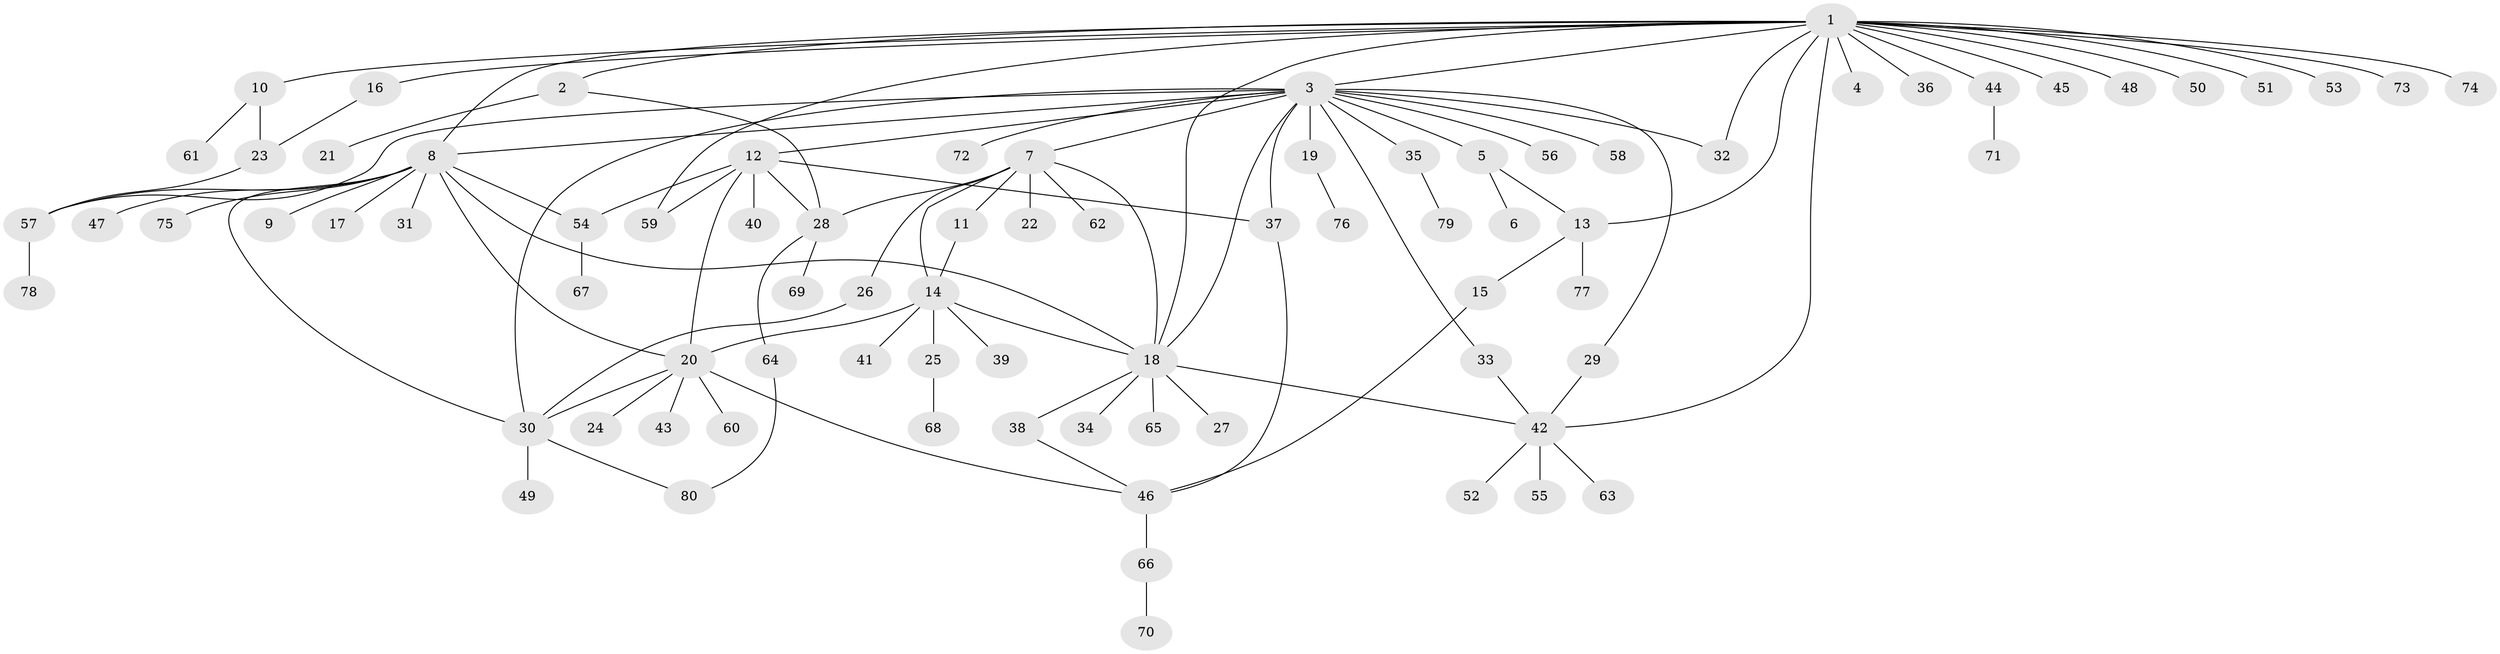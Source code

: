 // Generated by graph-tools (version 1.1) at 2025/35/03/09/25 02:35:50]
// undirected, 80 vertices, 107 edges
graph export_dot {
graph [start="1"]
  node [color=gray90,style=filled];
  1;
  2;
  3;
  4;
  5;
  6;
  7;
  8;
  9;
  10;
  11;
  12;
  13;
  14;
  15;
  16;
  17;
  18;
  19;
  20;
  21;
  22;
  23;
  24;
  25;
  26;
  27;
  28;
  29;
  30;
  31;
  32;
  33;
  34;
  35;
  36;
  37;
  38;
  39;
  40;
  41;
  42;
  43;
  44;
  45;
  46;
  47;
  48;
  49;
  50;
  51;
  52;
  53;
  54;
  55;
  56;
  57;
  58;
  59;
  60;
  61;
  62;
  63;
  64;
  65;
  66;
  67;
  68;
  69;
  70;
  71;
  72;
  73;
  74;
  75;
  76;
  77;
  78;
  79;
  80;
  1 -- 2;
  1 -- 3;
  1 -- 4;
  1 -- 8;
  1 -- 10;
  1 -- 13;
  1 -- 16;
  1 -- 18;
  1 -- 32;
  1 -- 36;
  1 -- 42;
  1 -- 44;
  1 -- 45;
  1 -- 48;
  1 -- 50;
  1 -- 51;
  1 -- 53;
  1 -- 59;
  1 -- 73;
  1 -- 74;
  2 -- 21;
  2 -- 28;
  3 -- 5;
  3 -- 7;
  3 -- 8;
  3 -- 12;
  3 -- 18;
  3 -- 19;
  3 -- 29;
  3 -- 30;
  3 -- 32;
  3 -- 33;
  3 -- 35;
  3 -- 37;
  3 -- 56;
  3 -- 57;
  3 -- 58;
  3 -- 72;
  5 -- 6;
  5 -- 13;
  7 -- 11;
  7 -- 14;
  7 -- 18;
  7 -- 22;
  7 -- 26;
  7 -- 28;
  7 -- 62;
  8 -- 9;
  8 -- 17;
  8 -- 18;
  8 -- 20;
  8 -- 30;
  8 -- 31;
  8 -- 47;
  8 -- 54;
  8 -- 57;
  8 -- 75;
  10 -- 23;
  10 -- 61;
  11 -- 14;
  12 -- 20;
  12 -- 28;
  12 -- 37;
  12 -- 40;
  12 -- 54;
  12 -- 59;
  13 -- 15;
  13 -- 77;
  14 -- 18;
  14 -- 20;
  14 -- 25;
  14 -- 39;
  14 -- 41;
  15 -- 46;
  16 -- 23;
  18 -- 27;
  18 -- 34;
  18 -- 38;
  18 -- 42;
  18 -- 65;
  19 -- 76;
  20 -- 24;
  20 -- 30;
  20 -- 43;
  20 -- 46;
  20 -- 60;
  23 -- 57;
  25 -- 68;
  26 -- 30;
  28 -- 64;
  28 -- 69;
  29 -- 42;
  30 -- 49;
  30 -- 80;
  33 -- 42;
  35 -- 79;
  37 -- 46;
  38 -- 46;
  42 -- 52;
  42 -- 55;
  42 -- 63;
  44 -- 71;
  46 -- 66;
  54 -- 67;
  57 -- 78;
  64 -- 80;
  66 -- 70;
}
